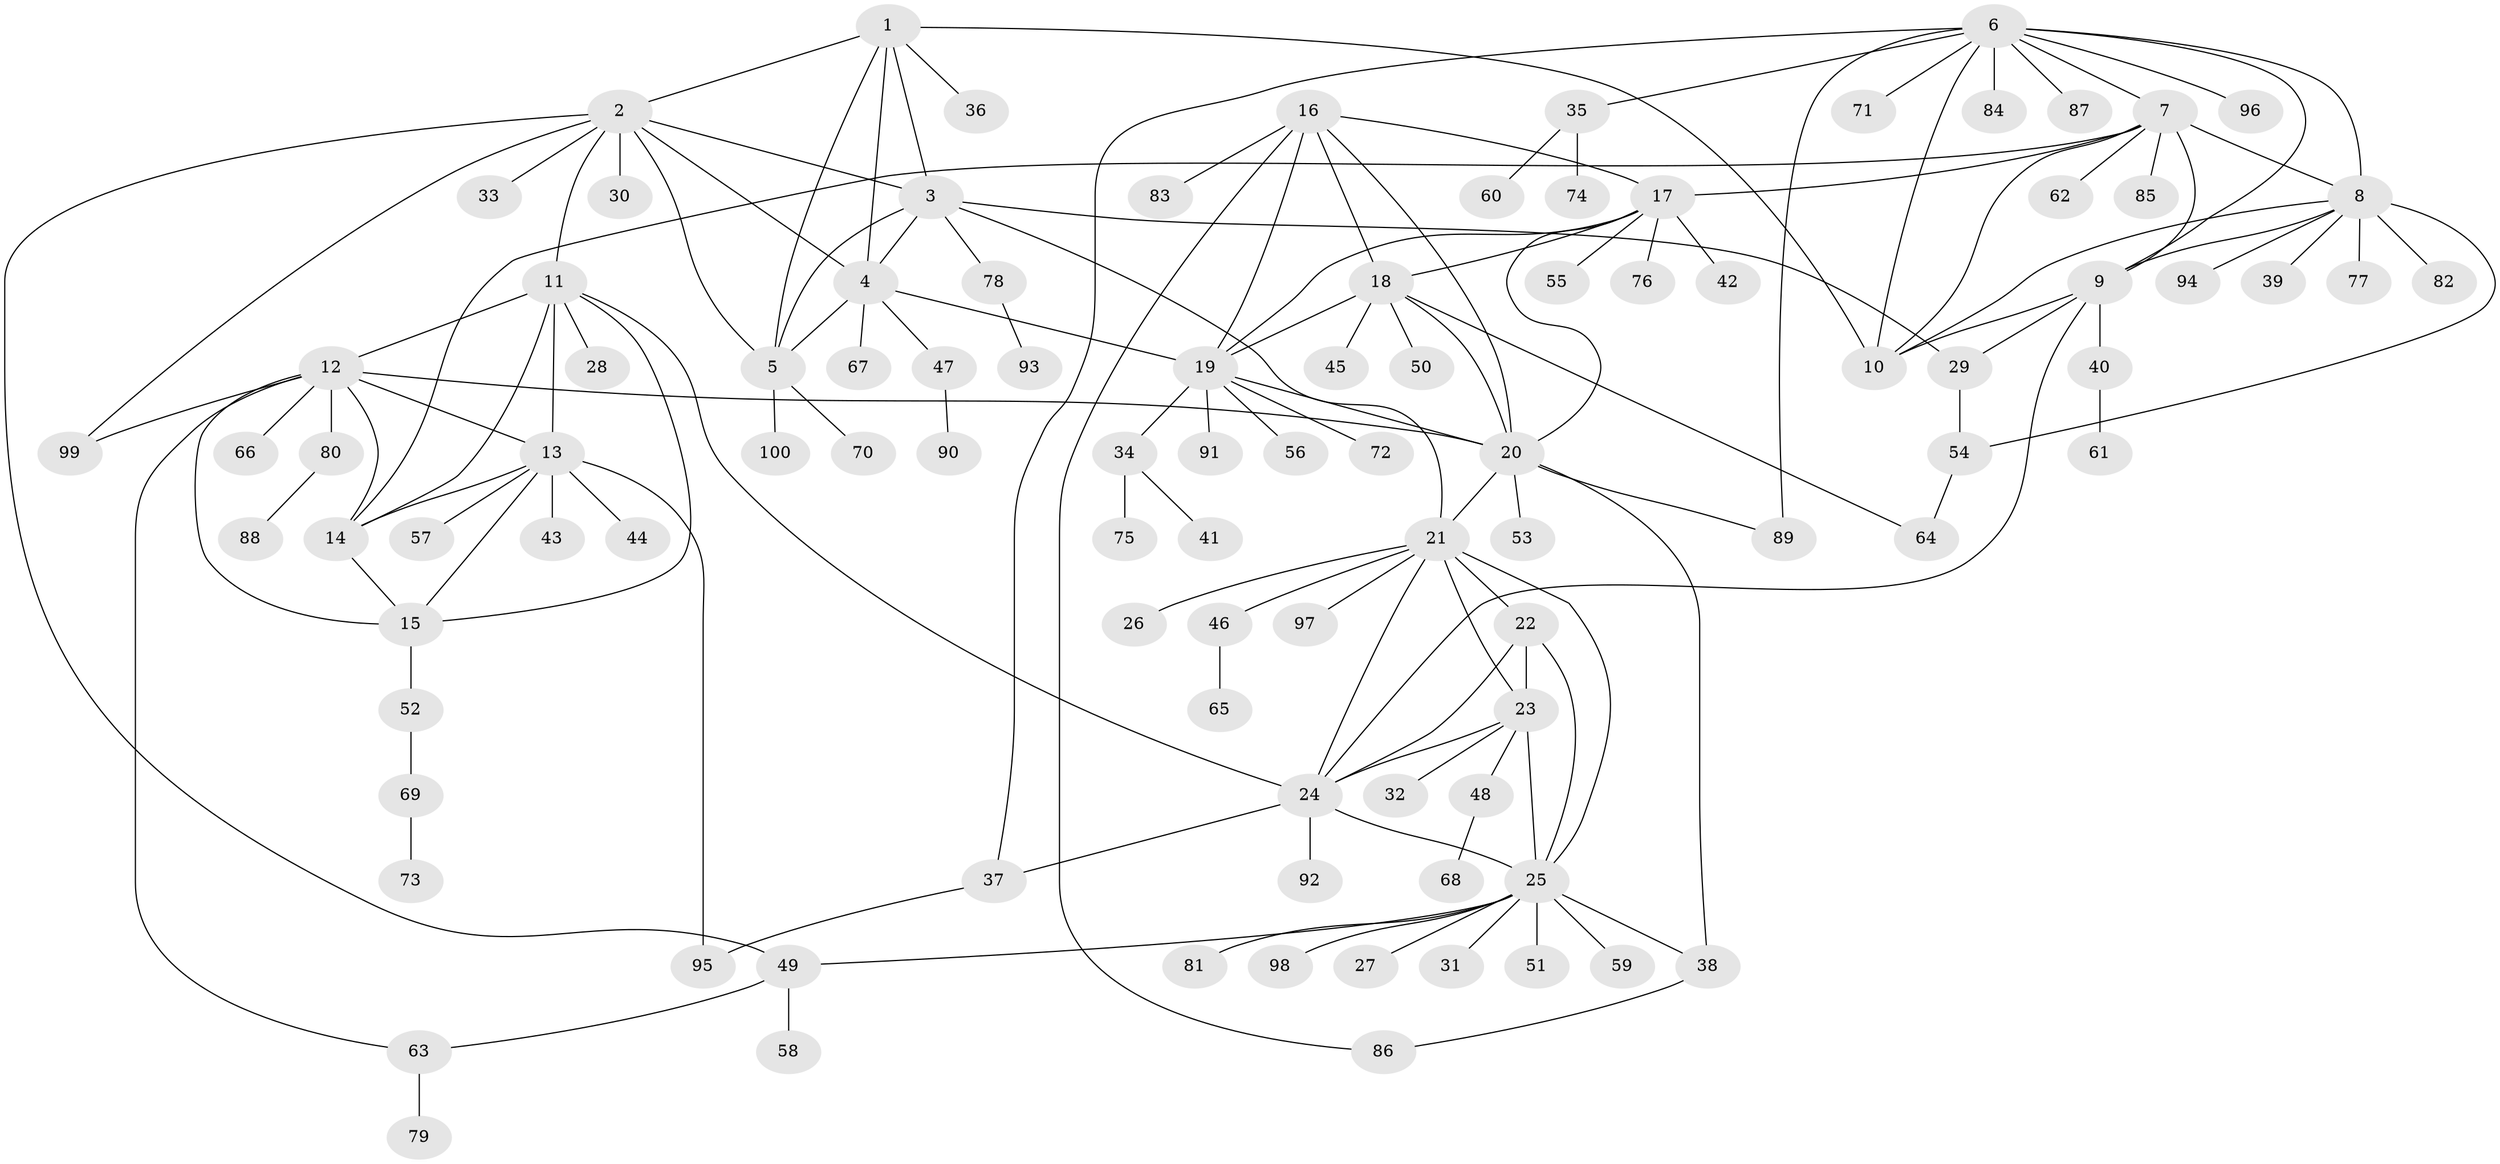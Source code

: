 // Generated by graph-tools (version 1.1) at 2025/37/03/09/25 02:37:21]
// undirected, 100 vertices, 146 edges
graph export_dot {
graph [start="1"]
  node [color=gray90,style=filled];
  1;
  2;
  3;
  4;
  5;
  6;
  7;
  8;
  9;
  10;
  11;
  12;
  13;
  14;
  15;
  16;
  17;
  18;
  19;
  20;
  21;
  22;
  23;
  24;
  25;
  26;
  27;
  28;
  29;
  30;
  31;
  32;
  33;
  34;
  35;
  36;
  37;
  38;
  39;
  40;
  41;
  42;
  43;
  44;
  45;
  46;
  47;
  48;
  49;
  50;
  51;
  52;
  53;
  54;
  55;
  56;
  57;
  58;
  59;
  60;
  61;
  62;
  63;
  64;
  65;
  66;
  67;
  68;
  69;
  70;
  71;
  72;
  73;
  74;
  75;
  76;
  77;
  78;
  79;
  80;
  81;
  82;
  83;
  84;
  85;
  86;
  87;
  88;
  89;
  90;
  91;
  92;
  93;
  94;
  95;
  96;
  97;
  98;
  99;
  100;
  1 -- 2;
  1 -- 3;
  1 -- 4;
  1 -- 5;
  1 -- 10;
  1 -- 36;
  2 -- 3;
  2 -- 4;
  2 -- 5;
  2 -- 11;
  2 -- 30;
  2 -- 33;
  2 -- 49;
  2 -- 99;
  3 -- 4;
  3 -- 5;
  3 -- 21;
  3 -- 29;
  3 -- 78;
  4 -- 5;
  4 -- 19;
  4 -- 47;
  4 -- 67;
  5 -- 70;
  5 -- 100;
  6 -- 7;
  6 -- 8;
  6 -- 9;
  6 -- 10;
  6 -- 35;
  6 -- 37;
  6 -- 71;
  6 -- 84;
  6 -- 87;
  6 -- 89;
  6 -- 96;
  7 -- 8;
  7 -- 9;
  7 -- 10;
  7 -- 14;
  7 -- 17;
  7 -- 62;
  7 -- 85;
  8 -- 9;
  8 -- 10;
  8 -- 39;
  8 -- 54;
  8 -- 77;
  8 -- 82;
  8 -- 94;
  9 -- 10;
  9 -- 24;
  9 -- 29;
  9 -- 40;
  11 -- 12;
  11 -- 13;
  11 -- 14;
  11 -- 15;
  11 -- 24;
  11 -- 28;
  12 -- 13;
  12 -- 14;
  12 -- 15;
  12 -- 20;
  12 -- 63;
  12 -- 66;
  12 -- 80;
  12 -- 99;
  13 -- 14;
  13 -- 15;
  13 -- 43;
  13 -- 44;
  13 -- 57;
  13 -- 95;
  14 -- 15;
  15 -- 52;
  16 -- 17;
  16 -- 18;
  16 -- 19;
  16 -- 20;
  16 -- 83;
  16 -- 86;
  17 -- 18;
  17 -- 19;
  17 -- 20;
  17 -- 42;
  17 -- 55;
  17 -- 76;
  18 -- 19;
  18 -- 20;
  18 -- 45;
  18 -- 50;
  18 -- 64;
  19 -- 20;
  19 -- 34;
  19 -- 56;
  19 -- 72;
  19 -- 91;
  20 -- 21;
  20 -- 38;
  20 -- 53;
  20 -- 89;
  21 -- 22;
  21 -- 23;
  21 -- 24;
  21 -- 25;
  21 -- 26;
  21 -- 46;
  21 -- 97;
  22 -- 23;
  22 -- 24;
  22 -- 25;
  23 -- 24;
  23 -- 25;
  23 -- 32;
  23 -- 48;
  24 -- 25;
  24 -- 37;
  24 -- 92;
  25 -- 27;
  25 -- 31;
  25 -- 38;
  25 -- 49;
  25 -- 51;
  25 -- 59;
  25 -- 81;
  25 -- 98;
  29 -- 54;
  34 -- 41;
  34 -- 75;
  35 -- 60;
  35 -- 74;
  37 -- 95;
  38 -- 86;
  40 -- 61;
  46 -- 65;
  47 -- 90;
  48 -- 68;
  49 -- 58;
  49 -- 63;
  52 -- 69;
  54 -- 64;
  63 -- 79;
  69 -- 73;
  78 -- 93;
  80 -- 88;
}
